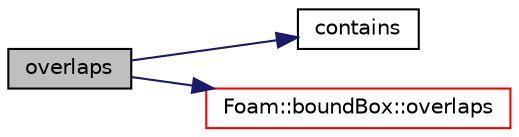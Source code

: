 digraph "overlaps"
{
  bgcolor="transparent";
  edge [fontname="Helvetica",fontsize="10",labelfontname="Helvetica",labelfontsize="10"];
  node [fontname="Helvetica",fontsize="10",shape=record];
  rankdir="LR";
  Node1 [label="overlaps",height=0.2,width=0.4,color="black", fillcolor="grey75", style="filled", fontcolor="black"];
  Node1 -> Node2 [color="midnightblue",fontsize="10",style="solid",fontname="Helvetica"];
  Node2 [label="contains",height=0.2,width=0.4,color="black",URL="$a02747.html#ac2468449b938281750c50459f0ad69f7",tooltip="Does shape at index contain sample. "];
  Node1 -> Node3 [color="midnightblue",fontsize="10",style="solid",fontname="Helvetica"];
  Node3 [label="Foam::boundBox::overlaps",height=0.2,width=0.4,color="red",URL="$a00154.html#ae46b6d265737ebf3cade1949d0be48f0",tooltip="Overlaps/touches boundingBox? "];
}
